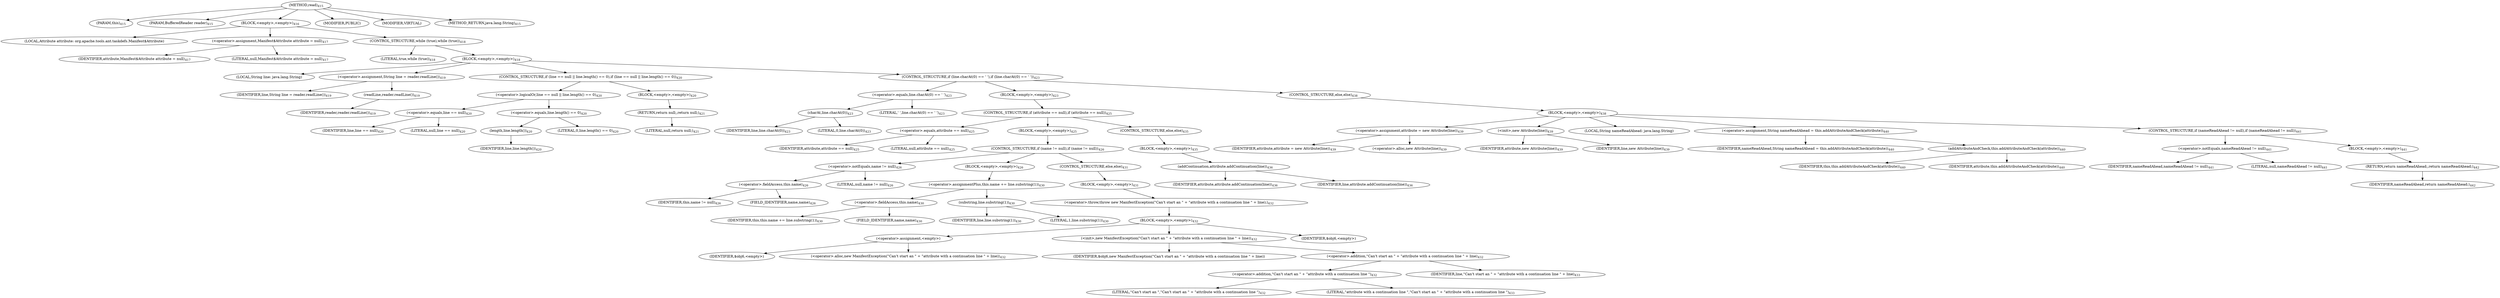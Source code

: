 digraph "read" {  
"741" [label = <(METHOD,read)<SUB>415</SUB>> ]
"53" [label = <(PARAM,this)<SUB>415</SUB>> ]
"742" [label = <(PARAM,BufferedReader reader)<SUB>415</SUB>> ]
"743" [label = <(BLOCK,&lt;empty&gt;,&lt;empty&gt;)<SUB>416</SUB>> ]
"51" [label = <(LOCAL,Attribute attribute: org.apache.tools.ant.taskdefs.Manifest$Attribute)> ]
"744" [label = <(&lt;operator&gt;.assignment,Manifest$Attribute attribute = null)<SUB>417</SUB>> ]
"745" [label = <(IDENTIFIER,attribute,Manifest$Attribute attribute = null)<SUB>417</SUB>> ]
"746" [label = <(LITERAL,null,Manifest$Attribute attribute = null)<SUB>417</SUB>> ]
"747" [label = <(CONTROL_STRUCTURE,while (true),while (true))<SUB>418</SUB>> ]
"748" [label = <(LITERAL,true,while (true))<SUB>418</SUB>> ]
"749" [label = <(BLOCK,&lt;empty&gt;,&lt;empty&gt;)<SUB>418</SUB>> ]
"750" [label = <(LOCAL,String line: java.lang.String)> ]
"751" [label = <(&lt;operator&gt;.assignment,String line = reader.readLine())<SUB>419</SUB>> ]
"752" [label = <(IDENTIFIER,line,String line = reader.readLine())<SUB>419</SUB>> ]
"753" [label = <(readLine,reader.readLine())<SUB>419</SUB>> ]
"754" [label = <(IDENTIFIER,reader,reader.readLine())<SUB>419</SUB>> ]
"755" [label = <(CONTROL_STRUCTURE,if (line == null || line.length() == 0),if (line == null || line.length() == 0))<SUB>420</SUB>> ]
"756" [label = <(&lt;operator&gt;.logicalOr,line == null || line.length() == 0)<SUB>420</SUB>> ]
"757" [label = <(&lt;operator&gt;.equals,line == null)<SUB>420</SUB>> ]
"758" [label = <(IDENTIFIER,line,line == null)<SUB>420</SUB>> ]
"759" [label = <(LITERAL,null,line == null)<SUB>420</SUB>> ]
"760" [label = <(&lt;operator&gt;.equals,line.length() == 0)<SUB>420</SUB>> ]
"761" [label = <(length,line.length())<SUB>420</SUB>> ]
"762" [label = <(IDENTIFIER,line,line.length())<SUB>420</SUB>> ]
"763" [label = <(LITERAL,0,line.length() == 0)<SUB>420</SUB>> ]
"764" [label = <(BLOCK,&lt;empty&gt;,&lt;empty&gt;)<SUB>420</SUB>> ]
"765" [label = <(RETURN,return null;,return null;)<SUB>421</SUB>> ]
"766" [label = <(LITERAL,null,return null;)<SUB>421</SUB>> ]
"767" [label = <(CONTROL_STRUCTURE,if (line.charAt(0) == ' '),if (line.charAt(0) == ' '))<SUB>423</SUB>> ]
"768" [label = <(&lt;operator&gt;.equals,line.charAt(0) == ' ')<SUB>423</SUB>> ]
"769" [label = <(charAt,line.charAt(0))<SUB>423</SUB>> ]
"770" [label = <(IDENTIFIER,line,line.charAt(0))<SUB>423</SUB>> ]
"771" [label = <(LITERAL,0,line.charAt(0))<SUB>423</SUB>> ]
"772" [label = <(LITERAL,' ',line.charAt(0) == ' ')<SUB>423</SUB>> ]
"773" [label = <(BLOCK,&lt;empty&gt;,&lt;empty&gt;)<SUB>423</SUB>> ]
"774" [label = <(CONTROL_STRUCTURE,if (attribute == null),if (attribute == null))<SUB>425</SUB>> ]
"775" [label = <(&lt;operator&gt;.equals,attribute == null)<SUB>425</SUB>> ]
"776" [label = <(IDENTIFIER,attribute,attribute == null)<SUB>425</SUB>> ]
"777" [label = <(LITERAL,null,attribute == null)<SUB>425</SUB>> ]
"778" [label = <(BLOCK,&lt;empty&gt;,&lt;empty&gt;)<SUB>425</SUB>> ]
"779" [label = <(CONTROL_STRUCTURE,if (name != null),if (name != null))<SUB>426</SUB>> ]
"780" [label = <(&lt;operator&gt;.notEquals,name != null)<SUB>426</SUB>> ]
"781" [label = <(&lt;operator&gt;.fieldAccess,this.name)<SUB>426</SUB>> ]
"782" [label = <(IDENTIFIER,this,name != null)<SUB>426</SUB>> ]
"783" [label = <(FIELD_IDENTIFIER,name,name)<SUB>426</SUB>> ]
"784" [label = <(LITERAL,null,name != null)<SUB>426</SUB>> ]
"785" [label = <(BLOCK,&lt;empty&gt;,&lt;empty&gt;)<SUB>426</SUB>> ]
"786" [label = <(&lt;operator&gt;.assignmentPlus,this.name += line.substring(1))<SUB>430</SUB>> ]
"787" [label = <(&lt;operator&gt;.fieldAccess,this.name)<SUB>430</SUB>> ]
"788" [label = <(IDENTIFIER,this,this.name += line.substring(1))<SUB>430</SUB>> ]
"789" [label = <(FIELD_IDENTIFIER,name,name)<SUB>430</SUB>> ]
"790" [label = <(substring,line.substring(1))<SUB>430</SUB>> ]
"791" [label = <(IDENTIFIER,line,line.substring(1))<SUB>430</SUB>> ]
"792" [label = <(LITERAL,1,line.substring(1))<SUB>430</SUB>> ]
"793" [label = <(CONTROL_STRUCTURE,else,else)<SUB>431</SUB>> ]
"794" [label = <(BLOCK,&lt;empty&gt;,&lt;empty&gt;)<SUB>431</SUB>> ]
"795" [label = <(&lt;operator&gt;.throw,throw new ManifestException(&quot;Can't start an &quot; + &quot;attribute with a continuation line &quot; + line);)<SUB>432</SUB>> ]
"796" [label = <(BLOCK,&lt;empty&gt;,&lt;empty&gt;)<SUB>432</SUB>> ]
"797" [label = <(&lt;operator&gt;.assignment,&lt;empty&gt;)> ]
"798" [label = <(IDENTIFIER,$obj6,&lt;empty&gt;)> ]
"799" [label = <(&lt;operator&gt;.alloc,new ManifestException(&quot;Can't start an &quot; + &quot;attribute with a continuation line &quot; + line))<SUB>432</SUB>> ]
"800" [label = <(&lt;init&gt;,new ManifestException(&quot;Can't start an &quot; + &quot;attribute with a continuation line &quot; + line))<SUB>432</SUB>> ]
"801" [label = <(IDENTIFIER,$obj6,new ManifestException(&quot;Can't start an &quot; + &quot;attribute with a continuation line &quot; + line))> ]
"802" [label = <(&lt;operator&gt;.addition,&quot;Can't start an &quot; + &quot;attribute with a continuation line &quot; + line)<SUB>432</SUB>> ]
"803" [label = <(&lt;operator&gt;.addition,&quot;Can't start an &quot; + &quot;attribute with a continuation line &quot;)<SUB>432</SUB>> ]
"804" [label = <(LITERAL,&quot;Can't start an &quot;,&quot;Can't start an &quot; + &quot;attribute with a continuation line &quot;)<SUB>432</SUB>> ]
"805" [label = <(LITERAL,&quot;attribute with a continuation line &quot;,&quot;Can't start an &quot; + &quot;attribute with a continuation line &quot;)<SUB>433</SUB>> ]
"806" [label = <(IDENTIFIER,line,&quot;Can't start an &quot; + &quot;attribute with a continuation line &quot; + line)<SUB>433</SUB>> ]
"807" [label = <(IDENTIFIER,$obj6,&lt;empty&gt;)> ]
"808" [label = <(CONTROL_STRUCTURE,else,else)<SUB>435</SUB>> ]
"809" [label = <(BLOCK,&lt;empty&gt;,&lt;empty&gt;)<SUB>435</SUB>> ]
"810" [label = <(addContinuation,attribute.addContinuation(line))<SUB>436</SUB>> ]
"811" [label = <(IDENTIFIER,attribute,attribute.addContinuation(line))<SUB>436</SUB>> ]
"812" [label = <(IDENTIFIER,line,attribute.addContinuation(line))<SUB>436</SUB>> ]
"813" [label = <(CONTROL_STRUCTURE,else,else)<SUB>438</SUB>> ]
"814" [label = <(BLOCK,&lt;empty&gt;,&lt;empty&gt;)<SUB>438</SUB>> ]
"815" [label = <(&lt;operator&gt;.assignment,attribute = new Attribute(line))<SUB>439</SUB>> ]
"816" [label = <(IDENTIFIER,attribute,attribute = new Attribute(line))<SUB>439</SUB>> ]
"817" [label = <(&lt;operator&gt;.alloc,new Attribute(line))<SUB>439</SUB>> ]
"818" [label = <(&lt;init&gt;,new Attribute(line))<SUB>439</SUB>> ]
"50" [label = <(IDENTIFIER,attribute,new Attribute(line))<SUB>439</SUB>> ]
"819" [label = <(IDENTIFIER,line,new Attribute(line))<SUB>439</SUB>> ]
"820" [label = <(LOCAL,String nameReadAhead: java.lang.String)> ]
"821" [label = <(&lt;operator&gt;.assignment,String nameReadAhead = this.addAttributeAndCheck(attribute))<SUB>440</SUB>> ]
"822" [label = <(IDENTIFIER,nameReadAhead,String nameReadAhead = this.addAttributeAndCheck(attribute))<SUB>440</SUB>> ]
"823" [label = <(addAttributeAndCheck,this.addAttributeAndCheck(attribute))<SUB>440</SUB>> ]
"52" [label = <(IDENTIFIER,this,this.addAttributeAndCheck(attribute))<SUB>440</SUB>> ]
"824" [label = <(IDENTIFIER,attribute,this.addAttributeAndCheck(attribute))<SUB>440</SUB>> ]
"825" [label = <(CONTROL_STRUCTURE,if (nameReadAhead != null),if (nameReadAhead != null))<SUB>441</SUB>> ]
"826" [label = <(&lt;operator&gt;.notEquals,nameReadAhead != null)<SUB>441</SUB>> ]
"827" [label = <(IDENTIFIER,nameReadAhead,nameReadAhead != null)<SUB>441</SUB>> ]
"828" [label = <(LITERAL,null,nameReadAhead != null)<SUB>441</SUB>> ]
"829" [label = <(BLOCK,&lt;empty&gt;,&lt;empty&gt;)<SUB>441</SUB>> ]
"830" [label = <(RETURN,return nameReadAhead;,return nameReadAhead;)<SUB>442</SUB>> ]
"831" [label = <(IDENTIFIER,nameReadAhead,return nameReadAhead;)<SUB>442</SUB>> ]
"832" [label = <(MODIFIER,PUBLIC)> ]
"833" [label = <(MODIFIER,VIRTUAL)> ]
"834" [label = <(METHOD_RETURN,java.lang.String)<SUB>415</SUB>> ]
  "741" -> "53" 
  "741" -> "742" 
  "741" -> "743" 
  "741" -> "832" 
  "741" -> "833" 
  "741" -> "834" 
  "743" -> "51" 
  "743" -> "744" 
  "743" -> "747" 
  "744" -> "745" 
  "744" -> "746" 
  "747" -> "748" 
  "747" -> "749" 
  "749" -> "750" 
  "749" -> "751" 
  "749" -> "755" 
  "749" -> "767" 
  "751" -> "752" 
  "751" -> "753" 
  "753" -> "754" 
  "755" -> "756" 
  "755" -> "764" 
  "756" -> "757" 
  "756" -> "760" 
  "757" -> "758" 
  "757" -> "759" 
  "760" -> "761" 
  "760" -> "763" 
  "761" -> "762" 
  "764" -> "765" 
  "765" -> "766" 
  "767" -> "768" 
  "767" -> "773" 
  "767" -> "813" 
  "768" -> "769" 
  "768" -> "772" 
  "769" -> "770" 
  "769" -> "771" 
  "773" -> "774" 
  "774" -> "775" 
  "774" -> "778" 
  "774" -> "808" 
  "775" -> "776" 
  "775" -> "777" 
  "778" -> "779" 
  "779" -> "780" 
  "779" -> "785" 
  "779" -> "793" 
  "780" -> "781" 
  "780" -> "784" 
  "781" -> "782" 
  "781" -> "783" 
  "785" -> "786" 
  "786" -> "787" 
  "786" -> "790" 
  "787" -> "788" 
  "787" -> "789" 
  "790" -> "791" 
  "790" -> "792" 
  "793" -> "794" 
  "794" -> "795" 
  "795" -> "796" 
  "796" -> "797" 
  "796" -> "800" 
  "796" -> "807" 
  "797" -> "798" 
  "797" -> "799" 
  "800" -> "801" 
  "800" -> "802" 
  "802" -> "803" 
  "802" -> "806" 
  "803" -> "804" 
  "803" -> "805" 
  "808" -> "809" 
  "809" -> "810" 
  "810" -> "811" 
  "810" -> "812" 
  "813" -> "814" 
  "814" -> "815" 
  "814" -> "818" 
  "814" -> "820" 
  "814" -> "821" 
  "814" -> "825" 
  "815" -> "816" 
  "815" -> "817" 
  "818" -> "50" 
  "818" -> "819" 
  "821" -> "822" 
  "821" -> "823" 
  "823" -> "52" 
  "823" -> "824" 
  "825" -> "826" 
  "825" -> "829" 
  "826" -> "827" 
  "826" -> "828" 
  "829" -> "830" 
  "830" -> "831" 
}
